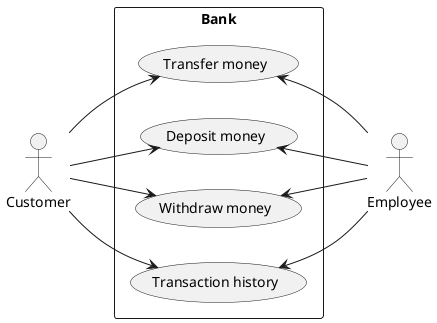 @startuml
left to right direction
actor "Customer" as C
actor "Employee" as E

rectangle Bank {
  usecase "Transfer money" as UC1
  usecase "Deposit money" as UC2
  usecase "Withdraw money" as UC3
  usecase "Transaction history" as UC4
}

C --> UC1
C --> UC2
C --> UC3
C --> UC4

UC1 <-- E
UC2 <-- E
UC3 <-- E
UC4 <-- E
@enduml